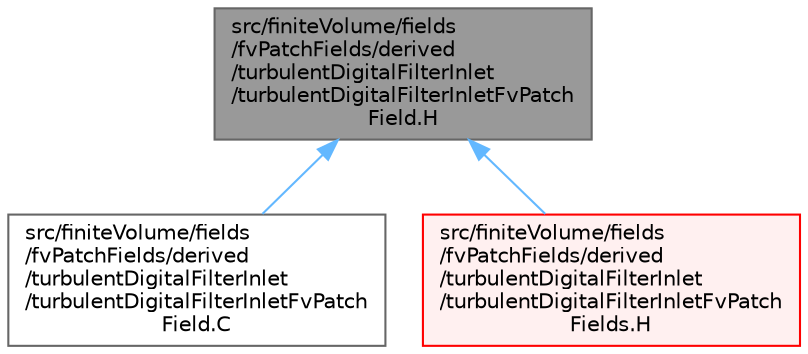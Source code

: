 digraph "src/finiteVolume/fields/fvPatchFields/derived/turbulentDigitalFilterInlet/turbulentDigitalFilterInletFvPatchField.H"
{
 // LATEX_PDF_SIZE
  bgcolor="transparent";
  edge [fontname=Helvetica,fontsize=10,labelfontname=Helvetica,labelfontsize=10];
  node [fontname=Helvetica,fontsize=10,shape=box,height=0.2,width=0.4];
  Node1 [id="Node000001",label="src/finiteVolume/fields\l/fvPatchFields/derived\l/turbulentDigitalFilterInlet\l/turbulentDigitalFilterInletFvPatch\lField.H",height=0.2,width=0.4,color="gray40", fillcolor="grey60", style="filled", fontcolor="black",tooltip=" "];
  Node1 -> Node2 [id="edge1_Node000001_Node000002",dir="back",color="steelblue1",style="solid",tooltip=" "];
  Node2 [id="Node000002",label="src/finiteVolume/fields\l/fvPatchFields/derived\l/turbulentDigitalFilterInlet\l/turbulentDigitalFilterInletFvPatch\lField.C",height=0.2,width=0.4,color="grey40", fillcolor="white", style="filled",URL="$turbulentDigitalFilterInletFvPatchField_8C.html",tooltip=" "];
  Node1 -> Node3 [id="edge2_Node000001_Node000003",dir="back",color="steelblue1",style="solid",tooltip=" "];
  Node3 [id="Node000003",label="src/finiteVolume/fields\l/fvPatchFields/derived\l/turbulentDigitalFilterInlet\l/turbulentDigitalFilterInletFvPatch\lFields.H",height=0.2,width=0.4,color="red", fillcolor="#FFF0F0", style="filled",URL="$turbulentDigitalFilterInletFvPatchFields_8H.html",tooltip=" "];
}
